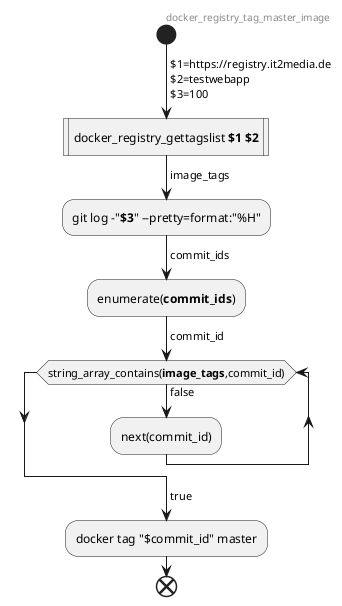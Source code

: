 @startuml docker_registry_tag_master_image
header docker_registry_tag_master_image
start
->$1=https://registry.it2media.de
$2=testwebapp
$3=100;
:docker_registry_gettagslist **$1** **$2**|
->image_tags;
:git log -"**$3**" --pretty=format:"%H";
->commit_ids;
:enumerate(**commit_ids**);
->commit_id;
while (string_array_contains(**image_tags**,commit_id))
  ->false;
  :next(commit_id);
endwhile
->true;
:docker tag "$commit_id" master;
end
@enduml